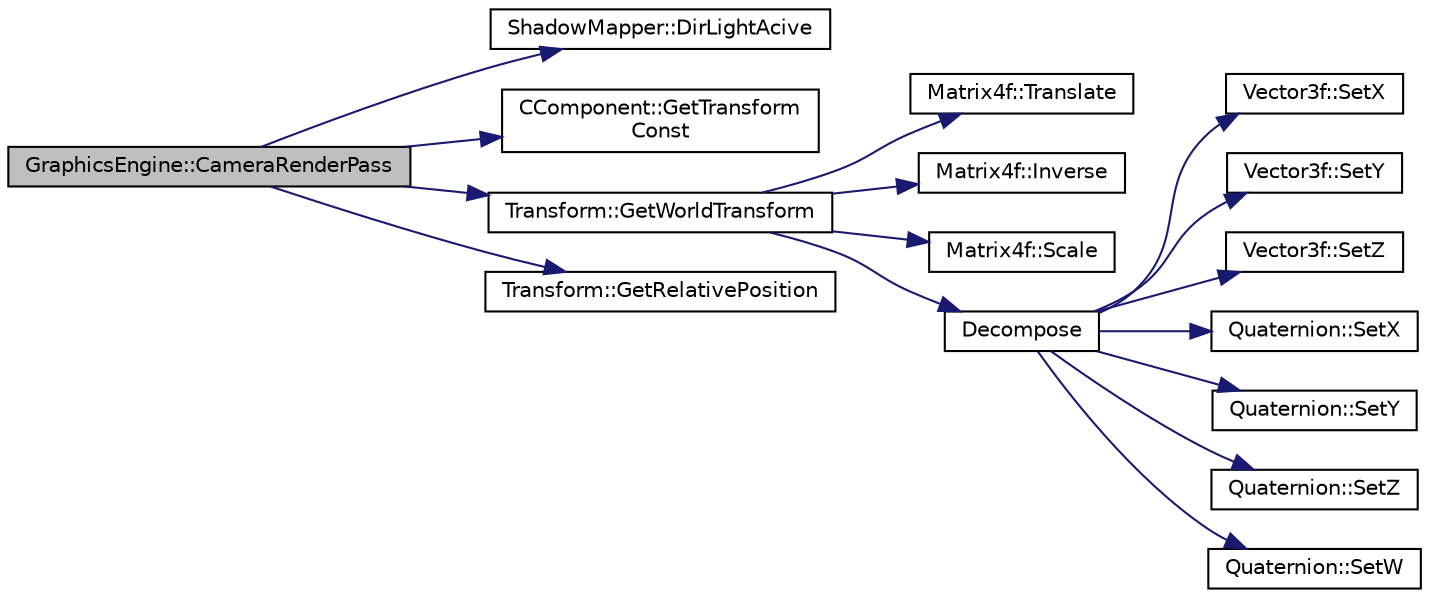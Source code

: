 digraph "GraphicsEngine::CameraRenderPass"
{
 // LATEX_PDF_SIZE
  edge [fontname="Helvetica",fontsize="10",labelfontname="Helvetica",labelfontsize="10"];
  node [fontname="Helvetica",fontsize="10",shape=record];
  rankdir="LR";
  Node16 [label="GraphicsEngine::CameraRenderPass",height=0.2,width=0.4,color="black", fillcolor="grey75", style="filled", fontcolor="black",tooltip=" "];
  Node16 -> Node17 [color="midnightblue",fontsize="10",style="solid",fontname="Helvetica"];
  Node17 [label="ShadowMapper::DirLightAcive",height=0.2,width=0.4,color="black", fillcolor="white", style="filled",URL="$class_shadow_mapper.html#abfd09bc9a8ccfa6365a869950d6cd70f",tooltip=" "];
  Node16 -> Node18 [color="midnightblue",fontsize="10",style="solid",fontname="Helvetica"];
  Node18 [label="CComponent::GetTransform\lConst",height=0.2,width=0.4,color="black", fillcolor="white", style="filled",URL="$class_c_component.html#af5cce04979b7dbc171f0898f9d375603",tooltip="get a constant reference to transform"];
  Node16 -> Node19 [color="midnightblue",fontsize="10",style="solid",fontname="Helvetica"];
  Node19 [label="Transform::GetWorldTransform",height=0.2,width=0.4,color="black", fillcolor="white", style="filled",URL="$class_transform.html#ac84077749121c7c7192d3ffa47db49c9",tooltip="Gets this transform's absolute value in world space based on all its parents."];
  Node19 -> Node20 [color="midnightblue",fontsize="10",style="solid",fontname="Helvetica"];
  Node20 [label="Matrix4f::Translate",height=0.2,width=0.4,color="black", fillcolor="white", style="filled",URL="$class_matrix4f.html#a7f24e90f377fa263ff85116aad8f25bb",tooltip=" "];
  Node19 -> Node21 [color="midnightblue",fontsize="10",style="solid",fontname="Helvetica"];
  Node21 [label="Matrix4f::Inverse",height=0.2,width=0.4,color="black", fillcolor="white", style="filled",URL="$class_matrix4f.html#aa09d69518dac4d550ad479961ec19f73",tooltip=" "];
  Node19 -> Node22 [color="midnightblue",fontsize="10",style="solid",fontname="Helvetica"];
  Node22 [label="Matrix4f::Scale",height=0.2,width=0.4,color="black", fillcolor="white", style="filled",URL="$class_matrix4f.html#a71cb5e4de86d71bf51c079ad8acbf229",tooltip=" "];
  Node19 -> Node23 [color="midnightblue",fontsize="10",style="solid",fontname="Helvetica"];
  Node23 [label="Decompose",height=0.2,width=0.4,color="black", fillcolor="white", style="filled",URL="$_misc_math_8cpp.html#a5333ad52717a28c5234329908023c296",tooltip=" "];
  Node23 -> Node24 [color="midnightblue",fontsize="10",style="solid",fontname="Helvetica"];
  Node24 [label="Vector3f::SetX",height=0.2,width=0.4,color="black", fillcolor="white", style="filled",URL="$class_vector3f.html#aaa6791fa256647707bcf41017f498bcf",tooltip="x value mutator"];
  Node23 -> Node25 [color="midnightblue",fontsize="10",style="solid",fontname="Helvetica"];
  Node25 [label="Vector3f::SetY",height=0.2,width=0.4,color="black", fillcolor="white", style="filled",URL="$class_vector3f.html#a260bcd7eb6bebb43f79a29421d254f2b",tooltip="y value mutator"];
  Node23 -> Node26 [color="midnightblue",fontsize="10",style="solid",fontname="Helvetica"];
  Node26 [label="Vector3f::SetZ",height=0.2,width=0.4,color="black", fillcolor="white", style="filled",URL="$class_vector3f.html#afb24d616af2e75cce9af632c870141ac",tooltip="z value mutator"];
  Node23 -> Node27 [color="midnightblue",fontsize="10",style="solid",fontname="Helvetica"];
  Node27 [label="Quaternion::SetX",height=0.2,width=0.4,color="black", fillcolor="white", style="filled",URL="$class_quaternion.html#a1bfc1782be552d9163706f772faab415",tooltip="x value mutator"];
  Node23 -> Node28 [color="midnightblue",fontsize="10",style="solid",fontname="Helvetica"];
  Node28 [label="Quaternion::SetY",height=0.2,width=0.4,color="black", fillcolor="white", style="filled",URL="$class_quaternion.html#a7bb167a496e76cd5dfeeff68cd22c143",tooltip="y value mutator"];
  Node23 -> Node29 [color="midnightblue",fontsize="10",style="solid",fontname="Helvetica"];
  Node29 [label="Quaternion::SetZ",height=0.2,width=0.4,color="black", fillcolor="white", style="filled",URL="$class_quaternion.html#a68030fa2014f3d281ac8116722954661",tooltip="z value mutator"];
  Node23 -> Node30 [color="midnightblue",fontsize="10",style="solid",fontname="Helvetica"];
  Node30 [label="Quaternion::SetW",height=0.2,width=0.4,color="black", fillcolor="white", style="filled",URL="$class_quaternion.html#a1ebf115669b6eea34055c9ceabbab3c7",tooltip="w value mutator"];
  Node16 -> Node31 [color="midnightblue",fontsize="10",style="solid",fontname="Helvetica"];
  Node31 [label="Transform::GetRelativePosition",height=0.2,width=0.4,color="black", fillcolor="white", style="filled",URL="$class_transform.html#a07df84a85998644477081fc31d53e546",tooltip="position accessor"];
}
